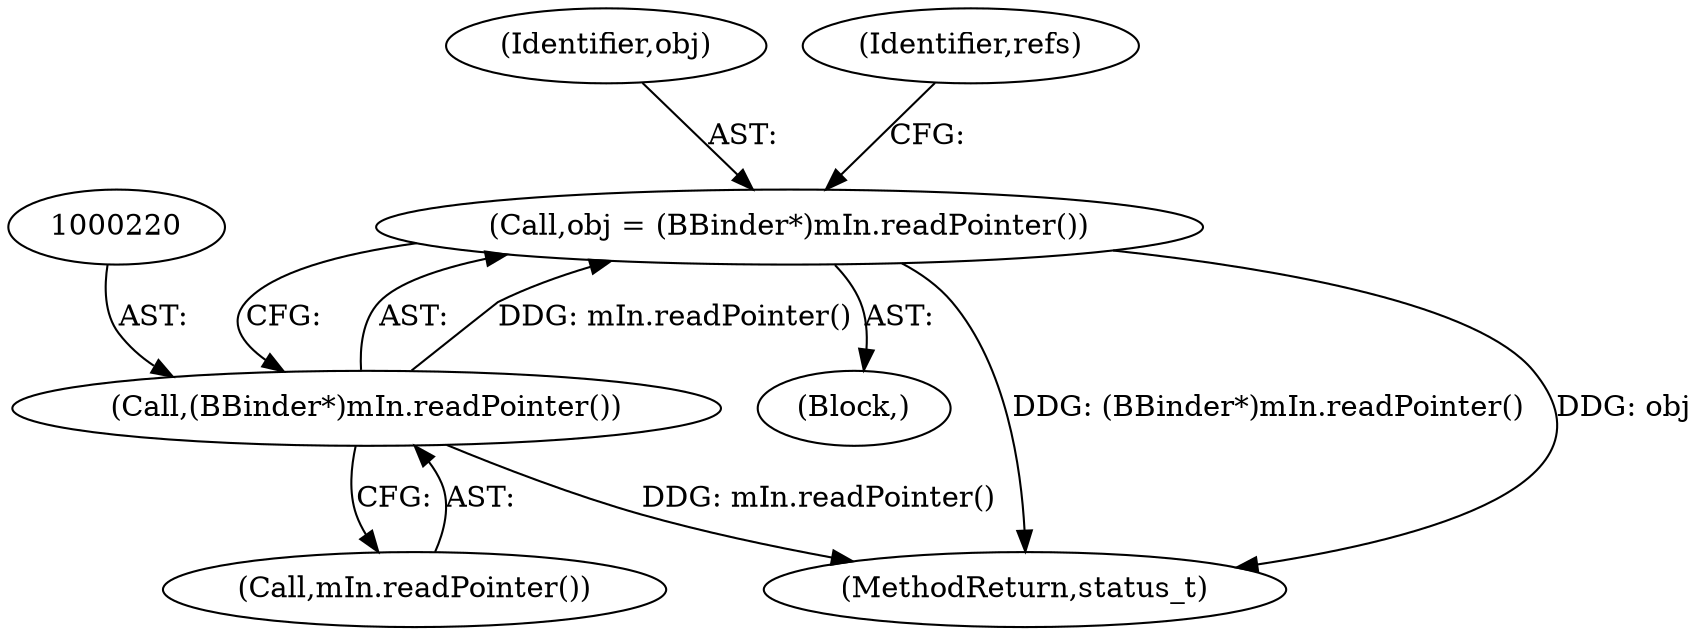digraph "0_Android_a59b827869a2ea04022dd225007f29af8d61837a@pointer" {
"1000217" [label="(Call,obj = (BBinder*)mIn.readPointer())"];
"1000219" [label="(Call,(BBinder*)mIn.readPointer())"];
"1000115" [label="(Block,)"];
"1000221" [label="(Call,mIn.readPointer())"];
"1000592" [label="(MethodReturn,status_t)"];
"1000217" [label="(Call,obj = (BBinder*)mIn.readPointer())"];
"1000218" [label="(Identifier,obj)"];
"1000223" [label="(Identifier,refs)"];
"1000219" [label="(Call,(BBinder*)mIn.readPointer())"];
"1000217" -> "1000115"  [label="AST: "];
"1000217" -> "1000219"  [label="CFG: "];
"1000218" -> "1000217"  [label="AST: "];
"1000219" -> "1000217"  [label="AST: "];
"1000223" -> "1000217"  [label="CFG: "];
"1000217" -> "1000592"  [label="DDG: (BBinder*)mIn.readPointer()"];
"1000217" -> "1000592"  [label="DDG: obj"];
"1000219" -> "1000217"  [label="DDG: mIn.readPointer()"];
"1000219" -> "1000221"  [label="CFG: "];
"1000220" -> "1000219"  [label="AST: "];
"1000221" -> "1000219"  [label="AST: "];
"1000219" -> "1000592"  [label="DDG: mIn.readPointer()"];
}
